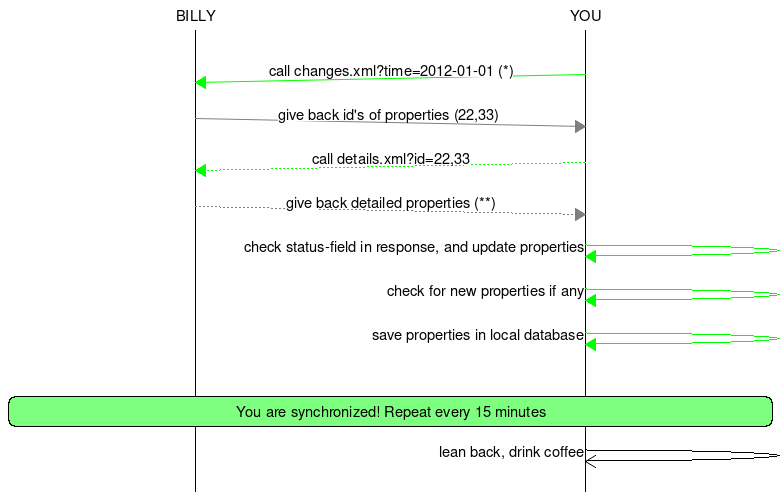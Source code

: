 # found on
# http://leon.work.billydev.com/projects/billypds.core/tools/doc/sequence/
msc {
   hscale="1.3",  arcgradient="8";
   # The entities
   BILLY,YOU;


   # Small gap before the boxes
   |||;

   # some arrows
   YOU=>BILLY [ label = "call changes.xml?time=2012-01-01 (*)", linecolor="green"  ];
   YOU<=BILLY [ label = "give back id's of properties (22,33) ", linecolor="gray"  ];
   YOU>>BILLY [ label = "call details.xml?id=22,33", linecolor="green"  ];
   YOU<<BILLY [ label = "give back detailed properties (**)", linecolor="gray" ];
   YOU<=YOU   [ label = "check status-field in response, and update properties", linecolor="green"  ];
   YOU<=YOU   [ label = "check for new properties if any", linecolor="green"  ];
   YOU<=YOU   [ label = "save properties in local database", linecolor="green"];
   |||;
   BILLY rbox YOU [label="You are synchronized! Repeat every 15 minutes", textbgcolour="#7fff7f" ];
   YOU=>>YOU    [ label = "lean back, drink coffee" ];
   
}
